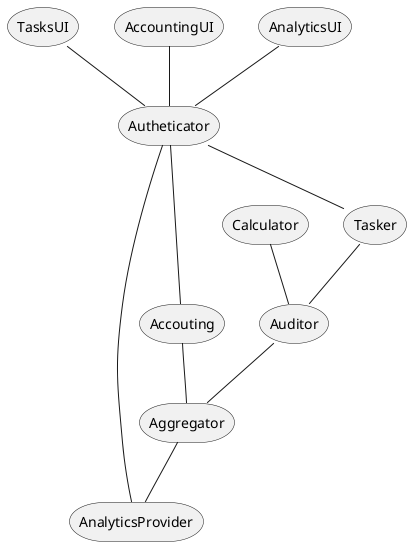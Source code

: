 @startuml High-level-architecture
storage Tasker
storage AnalyticsProvider
storage Aggregator
storage Calculator
storage Autheticator
storage Accouting
storage TasksUI
storage AccountingUI
storage Auditor
storage AnalyticsUI

TasksUI -- Autheticator
AccountingUI -- Autheticator
AnalyticsUI -- Autheticator

Autheticator -- Tasker
Autheticator -- AnalyticsProvider
Autheticator -- Accouting

Tasker -- Auditor
Calculator -- Auditor

Auditor -- Aggregator

Aggregator -- AnalyticsProvider
Accouting -- Aggregator
@enduml